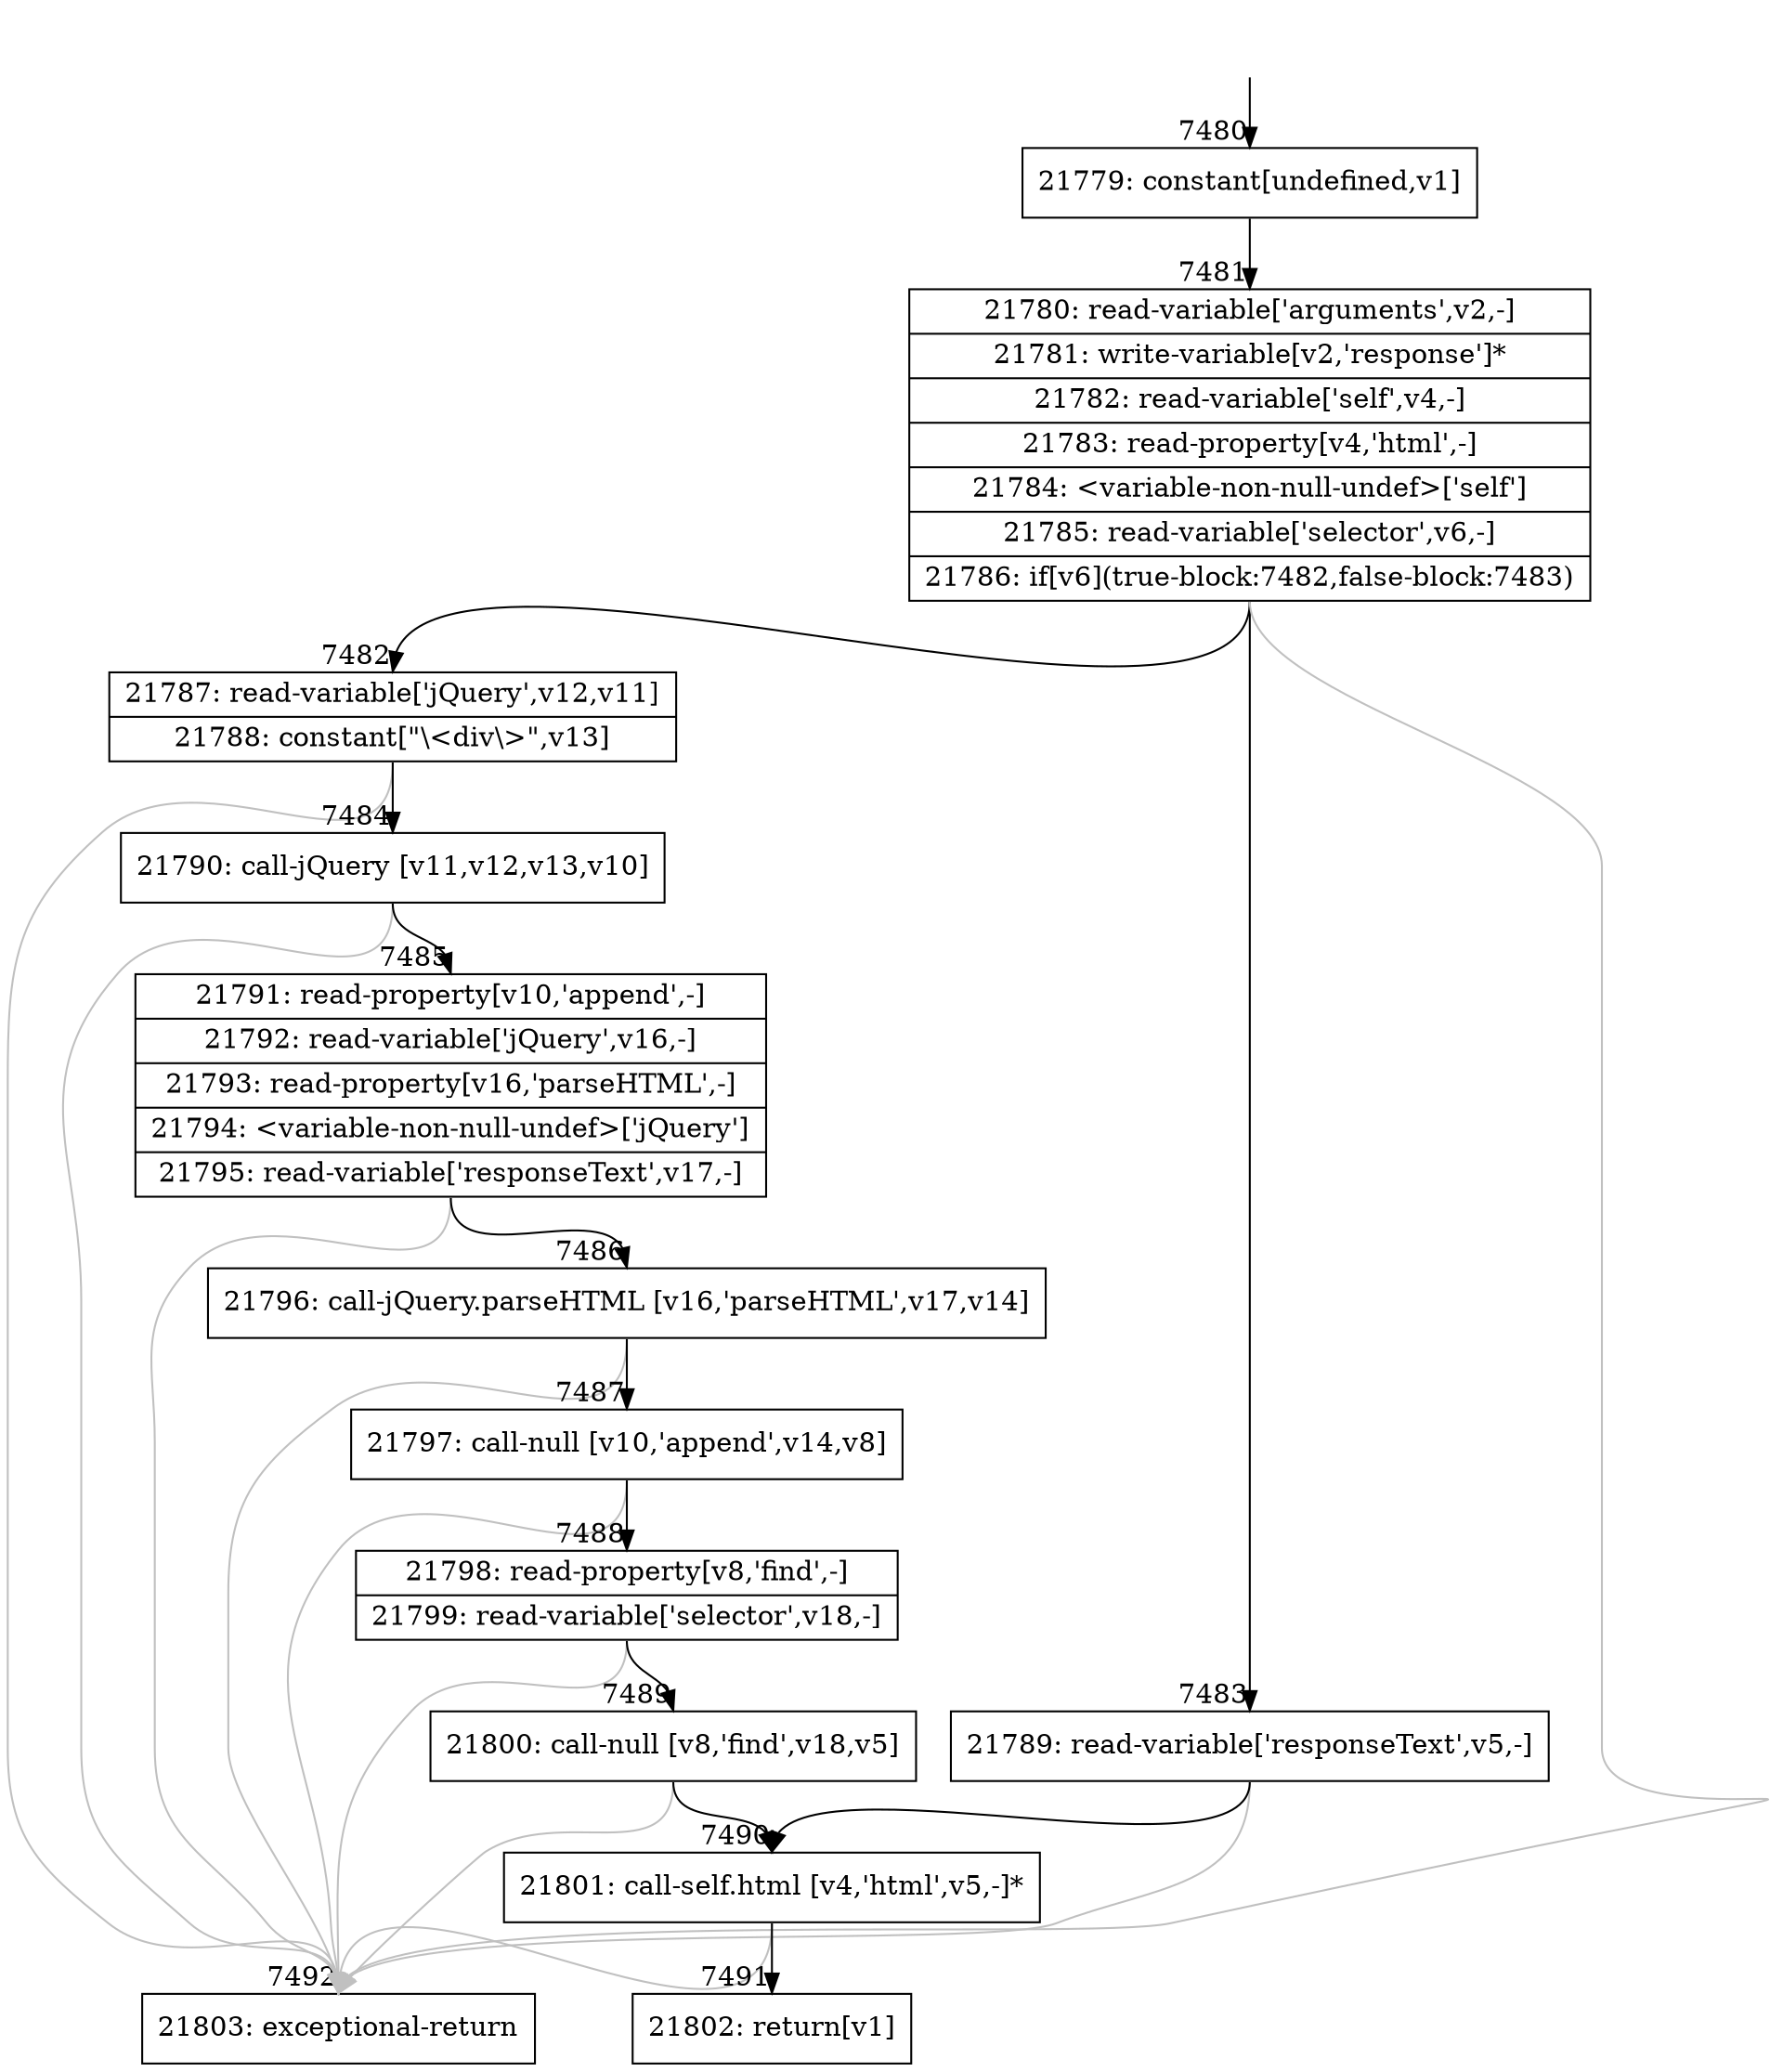 digraph {
rankdir="TD"
BB_entry474[shape=none,label=""];
BB_entry474 -> BB7480 [tailport=s, headport=n, headlabel="    7480"]
BB7480 [shape=record label="{21779: constant[undefined,v1]}" ] 
BB7480 -> BB7481 [tailport=s, headport=n, headlabel="      7481"]
BB7481 [shape=record label="{21780: read-variable['arguments',v2,-]|21781: write-variable[v2,'response']*|21782: read-variable['self',v4,-]|21783: read-property[v4,'html',-]|21784: \<variable-non-null-undef\>['self']|21785: read-variable['selector',v6,-]|21786: if[v6](true-block:7482,false-block:7483)}" ] 
BB7481 -> BB7482 [tailport=s, headport=n, headlabel="      7482"]
BB7481 -> BB7483 [tailport=s, headport=n, headlabel="      7483"]
BB7481 -> BB7492 [tailport=s, headport=n, color=gray, headlabel="      7492"]
BB7482 [shape=record label="{21787: read-variable['jQuery',v12,v11]|21788: constant[\"\\\<div\\\>\",v13]}" ] 
BB7482 -> BB7484 [tailport=s, headport=n, headlabel="      7484"]
BB7482 -> BB7492 [tailport=s, headport=n, color=gray]
BB7483 [shape=record label="{21789: read-variable['responseText',v5,-]}" ] 
BB7483 -> BB7490 [tailport=s, headport=n, headlabel="      7490"]
BB7483 -> BB7492 [tailport=s, headport=n, color=gray]
BB7484 [shape=record label="{21790: call-jQuery [v11,v12,v13,v10]}" ] 
BB7484 -> BB7485 [tailport=s, headport=n, headlabel="      7485"]
BB7484 -> BB7492 [tailport=s, headport=n, color=gray]
BB7485 [shape=record label="{21791: read-property[v10,'append',-]|21792: read-variable['jQuery',v16,-]|21793: read-property[v16,'parseHTML',-]|21794: \<variable-non-null-undef\>['jQuery']|21795: read-variable['responseText',v17,-]}" ] 
BB7485 -> BB7486 [tailport=s, headport=n, headlabel="      7486"]
BB7485 -> BB7492 [tailport=s, headport=n, color=gray]
BB7486 [shape=record label="{21796: call-jQuery.parseHTML [v16,'parseHTML',v17,v14]}" ] 
BB7486 -> BB7487 [tailport=s, headport=n, headlabel="      7487"]
BB7486 -> BB7492 [tailport=s, headport=n, color=gray]
BB7487 [shape=record label="{21797: call-null [v10,'append',v14,v8]}" ] 
BB7487 -> BB7488 [tailport=s, headport=n, headlabel="      7488"]
BB7487 -> BB7492 [tailport=s, headport=n, color=gray]
BB7488 [shape=record label="{21798: read-property[v8,'find',-]|21799: read-variable['selector',v18,-]}" ] 
BB7488 -> BB7489 [tailport=s, headport=n, headlabel="      7489"]
BB7488 -> BB7492 [tailport=s, headport=n, color=gray]
BB7489 [shape=record label="{21800: call-null [v8,'find',v18,v5]}" ] 
BB7489 -> BB7490 [tailport=s, headport=n]
BB7489 -> BB7492 [tailport=s, headport=n, color=gray]
BB7490 [shape=record label="{21801: call-self.html [v4,'html',v5,-]*}" ] 
BB7490 -> BB7491 [tailport=s, headport=n, headlabel="      7491"]
BB7490 -> BB7492 [tailport=s, headport=n, color=gray]
BB7491 [shape=record label="{21802: return[v1]}" ] 
BB7492 [shape=record label="{21803: exceptional-return}" ] 
//#$~ 7588
}
